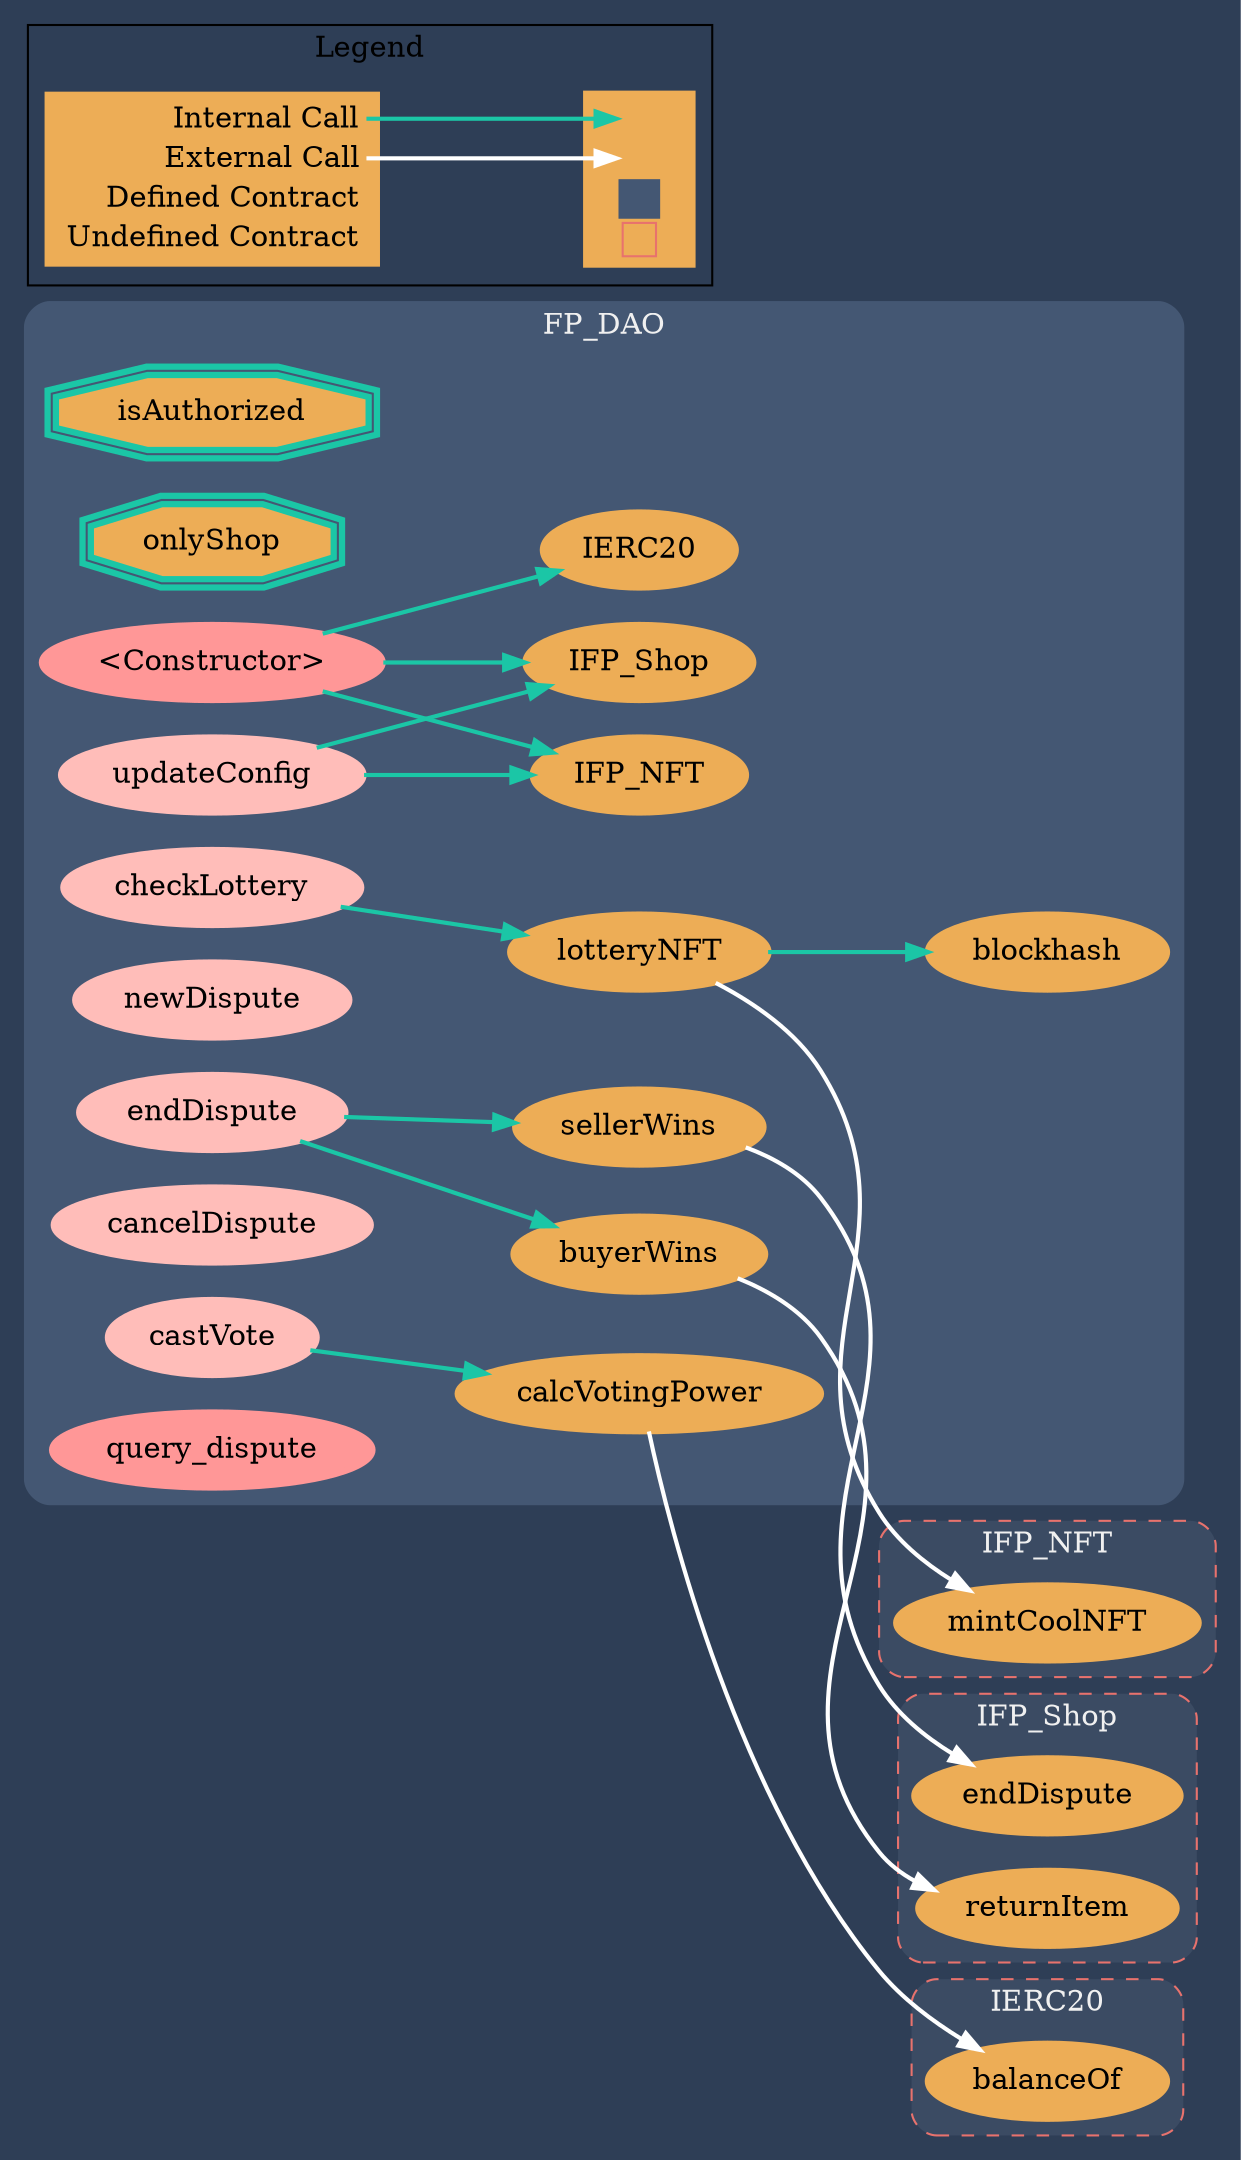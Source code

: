 digraph G {
  graph [ ratio = "auto", page = "100", compound =true, bgcolor = "#2e3e56" ];
  node [ style = "filled", fillcolor = "#edad56", color = "#edad56", penwidth =3 ];
  edge [ color = "#fcfcfc", penwidth =2, fontname = "helvetica Neue Ultra Light" ];
subgraph "clusterFP_DAO" {
  graph [ label = "FP_DAO", color = "#445773", fontcolor = "#f0f0f0", style = "rounded", bgcolor = "#445773" ];
  "FP_DAO.isAuthorized" [ label = "isAuthorized", color = "#1bc6a6", shape =doubleoctagon ];
  "FP_DAO.onlyShop" [ label = "onlyShop", color = "#1bc6a6", shape =doubleoctagon ];
  "FP_DAO.<Constructor>" [ label = "<Constructor>", color = "#FF9797", fillcolor = "#FF9797" ];
  "FP_DAO.updateConfig" [ label = "updateConfig", color = "#ffbdb9", fillcolor = "#ffbdb9" ];
  "FP_DAO.castVote" [ label = "castVote", color = "#ffbdb9", fillcolor = "#ffbdb9" ];
  "FP_DAO.newDispute" [ label = "newDispute", color = "#ffbdb9", fillcolor = "#ffbdb9" ];
  "FP_DAO.endDispute" [ label = "endDispute", color = "#ffbdb9", fillcolor = "#ffbdb9" ];
  "FP_DAO.cancelDispute" [ label = "cancelDispute", color = "#ffbdb9", fillcolor = "#ffbdb9" ];
  "FP_DAO.checkLottery" [ label = "checkLottery", color = "#ffbdb9", fillcolor = "#ffbdb9" ];
  "FP_DAO.lotteryNFT" [ label = "lotteryNFT" ];
  "FP_DAO.buyerWins" [ label = "buyerWins" ];
  "FP_DAO.sellerWins" [ label = "sellerWins" ];
  "FP_DAO.calcVotingPower" [ label = "calcVotingPower" ];
  "FP_DAO.query_dispute" [ label = "query_dispute", color = "#FF9797", fillcolor = "#FF9797" ];
  "FP_DAO.IFP_Shop" [ label = "IFP_Shop" ];
  "FP_DAO.IFP_NFT" [ label = "IFP_NFT" ];
  "FP_DAO.IERC20" [ label = "IERC20" ];
  "FP_DAO.blockhash" [ label = "blockhash" ];
}

subgraph "clusterIFP_NFT" {
  graph [ label = "IFP_NFT", color = "#e8726d", fontcolor = "#f0f0f0", style = "rounded,dashed", bgcolor = "#3b4b63" ];
  "IFP_NFT.mintCoolNFT" [ label = "mintCoolNFT" ];
}

subgraph "clusterIFP_Shop" {
  graph [ label = "IFP_Shop", color = "#e8726d", fontcolor = "#f0f0f0", style = "rounded,dashed", bgcolor = "#3b4b63" ];
  "IFP_Shop.returnItem" [ label = "returnItem" ];
  "IFP_Shop.endDispute" [ label = "endDispute" ];
}

subgraph "clusterIERC20" {
  graph [ label = "IERC20", color = "#e8726d", fontcolor = "#f0f0f0", style = "rounded,dashed", bgcolor = "#3b4b63" ];
  "IERC20.balanceOf" [ label = "balanceOf" ];
}

  "FP_DAO.<Constructor>";
  "FP_DAO.IFP_Shop";
  "FP_DAO.IFP_NFT";
  "FP_DAO.IERC20";
  "FP_DAO.updateConfig";
  "FP_DAO.castVote";
  "FP_DAO.calcVotingPower";
  "FP_DAO.endDispute";
  "FP_DAO.buyerWins";
  "FP_DAO.sellerWins";
  "FP_DAO.checkLottery";
  "FP_DAO.lotteryNFT";
  "FP_DAO.blockhash";
  "IFP_NFT.mintCoolNFT";
  "IFP_Shop.returnItem";
  "IFP_Shop.endDispute";
  "IERC20.balanceOf";
  "FP_DAO.<Constructor>" -> "FP_DAO.IFP_Shop" [ color = "#1bc6a6" ];
  "FP_DAO.<Constructor>" -> "FP_DAO.IFP_NFT" [ color = "#1bc6a6" ];
  "FP_DAO.<Constructor>" -> "FP_DAO.IERC20" [ color = "#1bc6a6" ];
  "FP_DAO.updateConfig" -> "FP_DAO.IFP_Shop" [ color = "#1bc6a6" ];
  "FP_DAO.updateConfig" -> "FP_DAO.IFP_NFT" [ color = "#1bc6a6" ];
  "FP_DAO.castVote" -> "FP_DAO.calcVotingPower" [ color = "#1bc6a6" ];
  "FP_DAO.endDispute" -> "FP_DAO.buyerWins" [ color = "#1bc6a6" ];
  "FP_DAO.endDispute" -> "FP_DAO.sellerWins" [ color = "#1bc6a6" ];
  "FP_DAO.checkLottery" -> "FP_DAO.lotteryNFT" [ color = "#1bc6a6" ];
  "FP_DAO.lotteryNFT" -> "FP_DAO.blockhash" [ color = "#1bc6a6" ];
  "FP_DAO.lotteryNFT" -> "IFP_NFT.mintCoolNFT" [ color = "white" ];
  "FP_DAO.buyerWins" -> "IFP_Shop.returnItem" [ color = "white" ];
  "FP_DAO.sellerWins" -> "IFP_Shop.endDispute" [ color = "white" ];
  "FP_DAO.calcVotingPower" -> "IERC20.balanceOf" [ color = "white" ];


rankdir=LR
node [shape=plaintext]
subgraph cluster_01 { 
label = "Legend";
key [label=<<table border="0" cellpadding="2" cellspacing="0" cellborder="0">
  <tr><td align="right" port="i1">Internal Call</td></tr>
  <tr><td align="right" port="i2">External Call</td></tr>
  <tr><td align="right" port="i3">Defined Contract</td></tr>
  <tr><td align="right" port="i4">Undefined Contract</td></tr>
  </table>>]
key2 [label=<<table border="0" cellpadding="2" cellspacing="0" cellborder="0">
  <tr><td port="i1">&nbsp;&nbsp;&nbsp;</td></tr>
  <tr><td port="i2">&nbsp;&nbsp;&nbsp;</td></tr>
  <tr><td port="i3" bgcolor="#445773">&nbsp;&nbsp;&nbsp;</td></tr>
  <tr><td port="i4">
    <table border="1" cellborder="0" cellspacing="0" cellpadding="7" color="#e8726d">
      <tr>
       <td></td>
      </tr>
     </table>
  </td></tr>
  </table>>]
key:i1:e -> key2:i1:w [color="#1bc6a6"]
key:i2:e -> key2:i2:w [color="white"]
}
}
